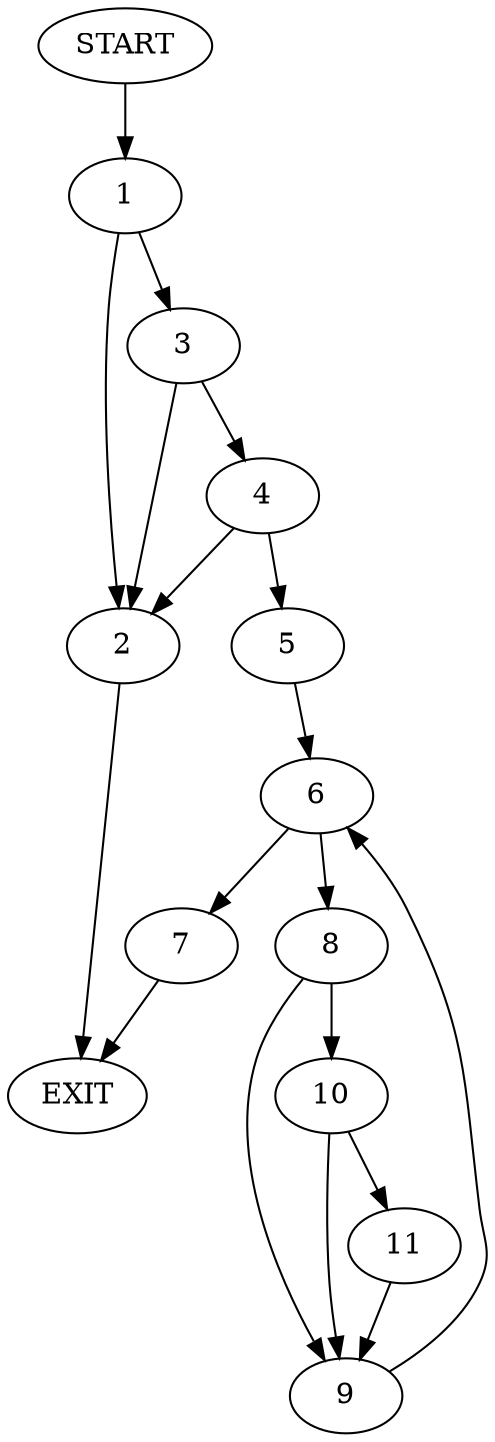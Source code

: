 digraph {
0 [label="START"]
12 [label="EXIT"]
0 -> 1
1 -> 2
1 -> 3
3 -> 4
3 -> 2
2 -> 12
4 -> 5
4 -> 2
5 -> 6
6 -> 7
6 -> 8
7 -> 12
8 -> 9
8 -> 10
10 -> 9
10 -> 11
9 -> 6
11 -> 9
}
